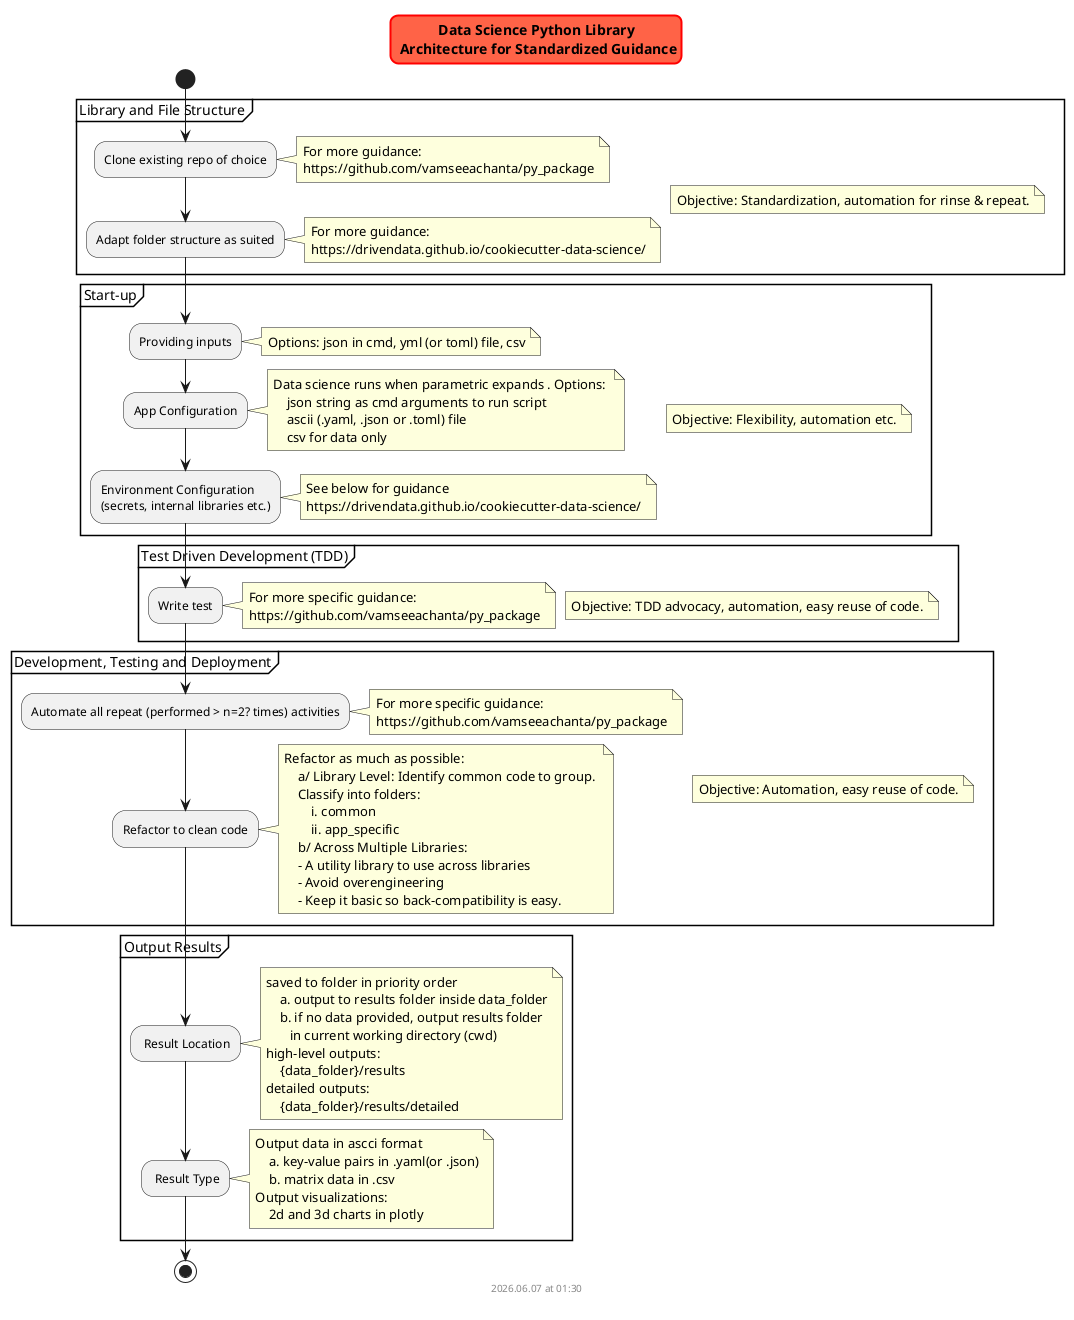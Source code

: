 @startuml data_science_architecture
skinparam titleBorderRoundCorner 15
skinparam titleBorderThickness 2
skinparam titleBorderColor red
skinparam titleBackgroundColor Tomato

title Data Science Python Library\n Architecture for Standardized Guidance

start

    partition "Library and File Structure" {

        note right
            Objective: Standardization, automation for rinse & repeat.
        end note

        :Clone existing repo of choice;
            note right
                For more guidance:
                https://github.com/vamseeachanta/py_package
            end note
        :Adapt folder structure as suited;
            note right
                For more guidance:
                https://drivendata.github.io/cookiecutter-data-science/
            end note
    }

    partition "Start-up" {

        note right
            Objective: Flexibility, automation etc.
        end note

        :Providing inputs;
            note right
                Options: json in cmd, yml (or toml) file, csv
            end note

        :App Configuration;
            note right
                Data science runs when parametric expands . Options: 
                    json string as cmd arguments to run script
                    ascii (.yaml, .json or .toml) file 
                    csv for data only
            end note

        :Environment Configuration 
        (secrets, internal libraries etc.);
            note right
                See below for guidance
                https://drivendata.github.io/cookiecutter-data-science/
            end note

    }

    partition "Test Driven Development (TDD)" {
        note right
            Objective: TDD advocacy, automation, easy reuse of code.
        end note

    :Write test;
        note right
            For more specific guidance:
            https://github.com/vamseeachanta/py_package
        end note
    }

    partition "Development, Testing and Deployment" {
        note right
            Objective: Automation, easy reuse of code.
        end note

    :Automate all repeat (performed > n=2? times) activities;
        note right
            For more specific guidance:
            https://github.com/vamseeachanta/py_package
        end note
    

    :Refactor to clean code;
        note right
            Refactor as much as possible:
                a/ Library Level: Identify common code to group. 
                Classify into folders:
                    i. common
                    ii. app_specific
                b/ Across Multiple Libraries: 
                - A utility library to use across libraries
                - Avoid overengineering
                - Keep it basic so back-compatibility is easy.
        end note
    }

    partition "Output Results" {
    : Result Location;
        note right
            saved to folder in priority order
                a. output to results folder inside data_folder
                b. if no data provided, output results folder 
                   in current working directory (cwd)
            high-level outputs:
                {data_folder}/results
            detailed outputs:
                {data_folder}/results/detailed
        end note
    : Result Type;
        note right
            Output data in ascci format
                a. key-value pairs in .yaml(or .json)
                b. matrix data in .csv 
            Output visualizations:
                2d and 3d charts in plotly
        end note
    }

stop

footer
%date("yyyy.MM.dd' at 'HH:mm")
%filename()
end footer

@enduml
